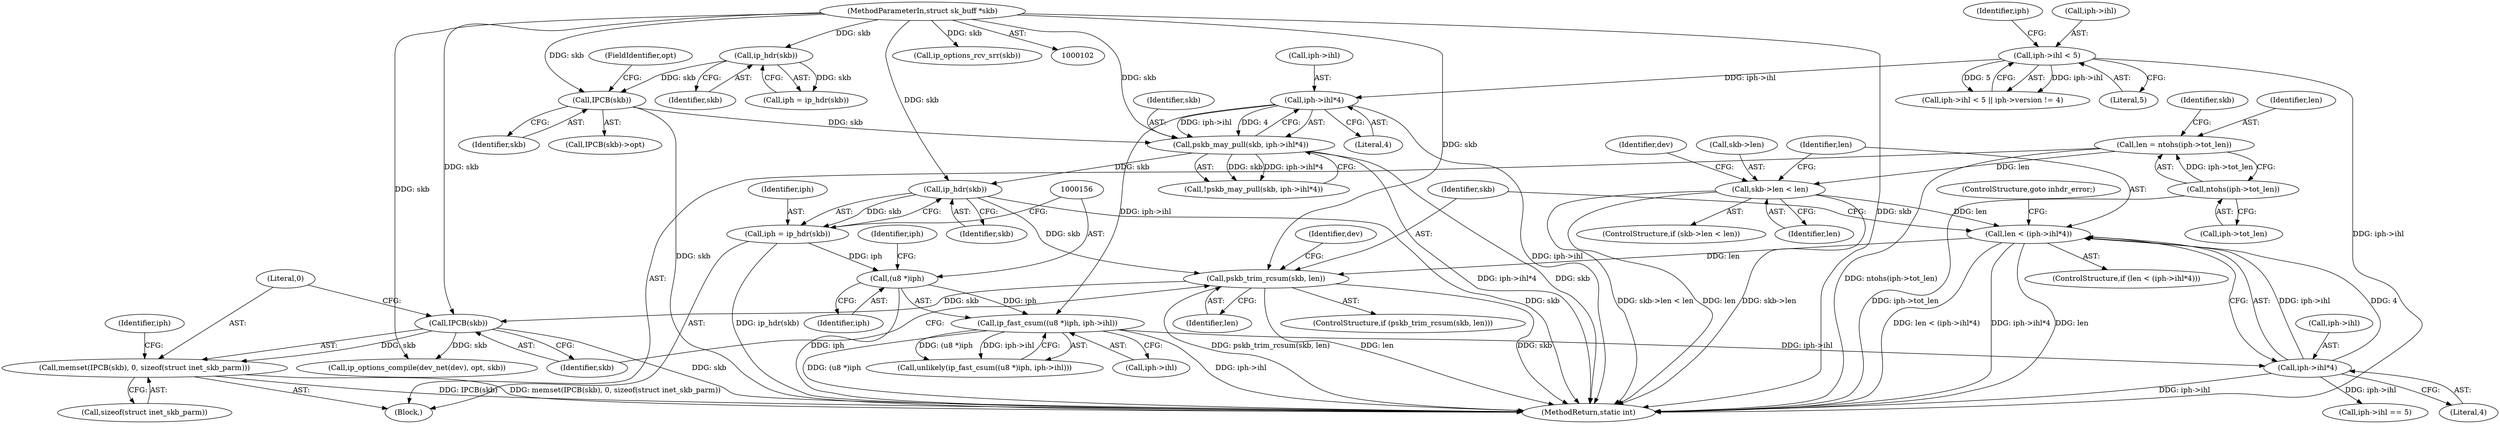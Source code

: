 digraph "0_linux_f8e9881c2aef1e982e5abc25c046820cd0b7cf64@API" {
"1000200" [label="(Call,memset(IPCB(skb), 0, sizeof(struct inet_skb_parm)))"];
"1000201" [label="(Call,IPCB(skb))"];
"1000191" [label="(Call,pskb_trim_rcsum(skb, len))"];
"1000150" [label="(Call,ip_hdr(skb))"];
"1000140" [label="(Call,pskb_may_pull(skb, iph->ihl*4))"];
"1000122" [label="(Call,IPCB(skb))"];
"1000116" [label="(Call,ip_hdr(skb))"];
"1000103" [label="(MethodParameterIn,struct sk_buff *skb)"];
"1000142" [label="(Call,iph->ihl*4)"];
"1000127" [label="(Call,iph->ihl < 5)"];
"1000182" [label="(Call,len < (iph->ihl*4))"];
"1000169" [label="(Call,skb->len < len)"];
"1000162" [label="(Call,len = ntohs(iph->tot_len))"];
"1000164" [label="(Call,ntohs(iph->tot_len))"];
"1000184" [label="(Call,iph->ihl*4)"];
"1000154" [label="(Call,ip_fast_csum((u8 *)iph, iph->ihl))"];
"1000155" [label="(Call,(u8 *)iph)"];
"1000148" [label="(Call,iph = ip_hdr(skb))"];
"1000121" [label="(Call,IPCB(skb)->opt)"];
"1000193" [label="(Identifier,len)"];
"1000204" [label="(Call,sizeof(struct inet_skb_parm))"];
"1000104" [label="(Block,)"];
"1000153" [label="(Call,unlikely(ip_fast_csum((u8 *)iph, iph->ihl)))"];
"1000126" [label="(Call,iph->ihl < 5 || iph->version != 4)"];
"1000185" [label="(Call,iph->ihl)"];
"1000157" [label="(Identifier,iph)"];
"1000151" [label="(Identifier,skb)"];
"1000124" [label="(FieldIdentifier,opt)"];
"1000148" [label="(Call,iph = ip_hdr(skb))"];
"1000158" [label="(Call,iph->ihl)"];
"1000183" [label="(Identifier,len)"];
"1000114" [label="(Call,iph = ip_hdr(skb))"];
"1000201" [label="(Call,IPCB(skb))"];
"1000177" [label="(Identifier,dev)"];
"1000103" [label="(MethodParameterIn,struct sk_buff *skb)"];
"1000146" [label="(Literal,4)"];
"1000168" [label="(ControlStructure,if (skb->len < len))"];
"1000140" [label="(Call,pskb_may_pull(skb, iph->ihl*4))"];
"1000164" [label="(Call,ntohs(iph->tot_len))"];
"1000162" [label="(Call,len = ntohs(iph->tot_len))"];
"1000171" [label="(Identifier,skb)"];
"1000266" [label="(MethodReturn,static int)"];
"1000202" [label="(Identifier,skb)"];
"1000169" [label="(Call,skb->len < len)"];
"1000122" [label="(Call,IPCB(skb))"];
"1000116" [label="(Call,ip_hdr(skb))"];
"1000131" [label="(Literal,5)"];
"1000150" [label="(Call,ip_hdr(skb))"];
"1000200" [label="(Call,memset(IPCB(skb), 0, sizeof(struct inet_skb_parm)))"];
"1000209" [label="(Identifier,iph)"];
"1000227" [label="(Call,ip_options_compile(dev_net(dev), opt, skb))"];
"1000188" [label="(Literal,4)"];
"1000197" [label="(Identifier,dev)"];
"1000181" [label="(ControlStructure,if (len < (iph->ihl*4)))"];
"1000149" [label="(Identifier,iph)"];
"1000184" [label="(Call,iph->ihl*4)"];
"1000142" [label="(Call,iph->ihl*4)"];
"1000139" [label="(Call,!pskb_may_pull(skb, iph->ihl*4))"];
"1000117" [label="(Identifier,skb)"];
"1000159" [label="(Identifier,iph)"];
"1000127" [label="(Call,iph->ihl < 5)"];
"1000163" [label="(Identifier,len)"];
"1000252" [label="(Call,ip_options_rcv_srr(skb))"];
"1000154" [label="(Call,ip_fast_csum((u8 *)iph, iph->ihl))"];
"1000155" [label="(Call,(u8 *)iph)"];
"1000182" [label="(Call,len < (iph->ihl*4))"];
"1000203" [label="(Literal,0)"];
"1000141" [label="(Identifier,skb)"];
"1000123" [label="(Identifier,skb)"];
"1000165" [label="(Call,iph->tot_len)"];
"1000143" [label="(Call,iph->ihl)"];
"1000191" [label="(Call,pskb_trim_rcsum(skb, len))"];
"1000189" [label="(ControlStructure,goto inhdr_error;)"];
"1000173" [label="(Identifier,len)"];
"1000170" [label="(Call,skb->len)"];
"1000128" [label="(Call,iph->ihl)"];
"1000190" [label="(ControlStructure,if (pskb_trim_rcsum(skb, len)))"];
"1000192" [label="(Identifier,skb)"];
"1000207" [label="(Call,iph->ihl == 5)"];
"1000134" [label="(Identifier,iph)"];
"1000200" -> "1000104"  [label="AST: "];
"1000200" -> "1000204"  [label="CFG: "];
"1000201" -> "1000200"  [label="AST: "];
"1000203" -> "1000200"  [label="AST: "];
"1000204" -> "1000200"  [label="AST: "];
"1000209" -> "1000200"  [label="CFG: "];
"1000200" -> "1000266"  [label="DDG: IPCB(skb)"];
"1000200" -> "1000266"  [label="DDG: memset(IPCB(skb), 0, sizeof(struct inet_skb_parm))"];
"1000201" -> "1000200"  [label="DDG: skb"];
"1000201" -> "1000202"  [label="CFG: "];
"1000202" -> "1000201"  [label="AST: "];
"1000203" -> "1000201"  [label="CFG: "];
"1000201" -> "1000266"  [label="DDG: skb"];
"1000191" -> "1000201"  [label="DDG: skb"];
"1000103" -> "1000201"  [label="DDG: skb"];
"1000201" -> "1000227"  [label="DDG: skb"];
"1000191" -> "1000190"  [label="AST: "];
"1000191" -> "1000193"  [label="CFG: "];
"1000192" -> "1000191"  [label="AST: "];
"1000193" -> "1000191"  [label="AST: "];
"1000197" -> "1000191"  [label="CFG: "];
"1000202" -> "1000191"  [label="CFG: "];
"1000191" -> "1000266"  [label="DDG: pskb_trim_rcsum(skb, len)"];
"1000191" -> "1000266"  [label="DDG: len"];
"1000191" -> "1000266"  [label="DDG: skb"];
"1000150" -> "1000191"  [label="DDG: skb"];
"1000103" -> "1000191"  [label="DDG: skb"];
"1000182" -> "1000191"  [label="DDG: len"];
"1000150" -> "1000148"  [label="AST: "];
"1000150" -> "1000151"  [label="CFG: "];
"1000151" -> "1000150"  [label="AST: "];
"1000148" -> "1000150"  [label="CFG: "];
"1000150" -> "1000266"  [label="DDG: skb"];
"1000150" -> "1000148"  [label="DDG: skb"];
"1000140" -> "1000150"  [label="DDG: skb"];
"1000103" -> "1000150"  [label="DDG: skb"];
"1000140" -> "1000139"  [label="AST: "];
"1000140" -> "1000142"  [label="CFG: "];
"1000141" -> "1000140"  [label="AST: "];
"1000142" -> "1000140"  [label="AST: "];
"1000139" -> "1000140"  [label="CFG: "];
"1000140" -> "1000266"  [label="DDG: iph->ihl*4"];
"1000140" -> "1000266"  [label="DDG: skb"];
"1000140" -> "1000139"  [label="DDG: skb"];
"1000140" -> "1000139"  [label="DDG: iph->ihl*4"];
"1000122" -> "1000140"  [label="DDG: skb"];
"1000103" -> "1000140"  [label="DDG: skb"];
"1000142" -> "1000140"  [label="DDG: iph->ihl"];
"1000142" -> "1000140"  [label="DDG: 4"];
"1000122" -> "1000121"  [label="AST: "];
"1000122" -> "1000123"  [label="CFG: "];
"1000123" -> "1000122"  [label="AST: "];
"1000124" -> "1000122"  [label="CFG: "];
"1000122" -> "1000266"  [label="DDG: skb"];
"1000116" -> "1000122"  [label="DDG: skb"];
"1000103" -> "1000122"  [label="DDG: skb"];
"1000116" -> "1000114"  [label="AST: "];
"1000116" -> "1000117"  [label="CFG: "];
"1000117" -> "1000116"  [label="AST: "];
"1000114" -> "1000116"  [label="CFG: "];
"1000116" -> "1000114"  [label="DDG: skb"];
"1000103" -> "1000116"  [label="DDG: skb"];
"1000103" -> "1000102"  [label="AST: "];
"1000103" -> "1000266"  [label="DDG: skb"];
"1000103" -> "1000227"  [label="DDG: skb"];
"1000103" -> "1000252"  [label="DDG: skb"];
"1000142" -> "1000146"  [label="CFG: "];
"1000143" -> "1000142"  [label="AST: "];
"1000146" -> "1000142"  [label="AST: "];
"1000142" -> "1000266"  [label="DDG: iph->ihl"];
"1000127" -> "1000142"  [label="DDG: iph->ihl"];
"1000142" -> "1000154"  [label="DDG: iph->ihl"];
"1000127" -> "1000126"  [label="AST: "];
"1000127" -> "1000131"  [label="CFG: "];
"1000128" -> "1000127"  [label="AST: "];
"1000131" -> "1000127"  [label="AST: "];
"1000134" -> "1000127"  [label="CFG: "];
"1000126" -> "1000127"  [label="CFG: "];
"1000127" -> "1000266"  [label="DDG: iph->ihl"];
"1000127" -> "1000126"  [label="DDG: iph->ihl"];
"1000127" -> "1000126"  [label="DDG: 5"];
"1000182" -> "1000181"  [label="AST: "];
"1000182" -> "1000184"  [label="CFG: "];
"1000183" -> "1000182"  [label="AST: "];
"1000184" -> "1000182"  [label="AST: "];
"1000189" -> "1000182"  [label="CFG: "];
"1000192" -> "1000182"  [label="CFG: "];
"1000182" -> "1000266"  [label="DDG: len < (iph->ihl*4)"];
"1000182" -> "1000266"  [label="DDG: iph->ihl*4"];
"1000182" -> "1000266"  [label="DDG: len"];
"1000169" -> "1000182"  [label="DDG: len"];
"1000184" -> "1000182"  [label="DDG: iph->ihl"];
"1000184" -> "1000182"  [label="DDG: 4"];
"1000169" -> "1000168"  [label="AST: "];
"1000169" -> "1000173"  [label="CFG: "];
"1000170" -> "1000169"  [label="AST: "];
"1000173" -> "1000169"  [label="AST: "];
"1000177" -> "1000169"  [label="CFG: "];
"1000183" -> "1000169"  [label="CFG: "];
"1000169" -> "1000266"  [label="DDG: skb->len < len"];
"1000169" -> "1000266"  [label="DDG: len"];
"1000169" -> "1000266"  [label="DDG: skb->len"];
"1000162" -> "1000169"  [label="DDG: len"];
"1000162" -> "1000104"  [label="AST: "];
"1000162" -> "1000164"  [label="CFG: "];
"1000163" -> "1000162"  [label="AST: "];
"1000164" -> "1000162"  [label="AST: "];
"1000171" -> "1000162"  [label="CFG: "];
"1000162" -> "1000266"  [label="DDG: ntohs(iph->tot_len)"];
"1000164" -> "1000162"  [label="DDG: iph->tot_len"];
"1000164" -> "1000165"  [label="CFG: "];
"1000165" -> "1000164"  [label="AST: "];
"1000164" -> "1000266"  [label="DDG: iph->tot_len"];
"1000184" -> "1000188"  [label="CFG: "];
"1000185" -> "1000184"  [label="AST: "];
"1000188" -> "1000184"  [label="AST: "];
"1000184" -> "1000266"  [label="DDG: iph->ihl"];
"1000154" -> "1000184"  [label="DDG: iph->ihl"];
"1000184" -> "1000207"  [label="DDG: iph->ihl"];
"1000154" -> "1000153"  [label="AST: "];
"1000154" -> "1000158"  [label="CFG: "];
"1000155" -> "1000154"  [label="AST: "];
"1000158" -> "1000154"  [label="AST: "];
"1000153" -> "1000154"  [label="CFG: "];
"1000154" -> "1000266"  [label="DDG: (u8 *)iph"];
"1000154" -> "1000266"  [label="DDG: iph->ihl"];
"1000154" -> "1000153"  [label="DDG: (u8 *)iph"];
"1000154" -> "1000153"  [label="DDG: iph->ihl"];
"1000155" -> "1000154"  [label="DDG: iph"];
"1000155" -> "1000157"  [label="CFG: "];
"1000156" -> "1000155"  [label="AST: "];
"1000157" -> "1000155"  [label="AST: "];
"1000159" -> "1000155"  [label="CFG: "];
"1000155" -> "1000266"  [label="DDG: iph"];
"1000148" -> "1000155"  [label="DDG: iph"];
"1000148" -> "1000104"  [label="AST: "];
"1000149" -> "1000148"  [label="AST: "];
"1000156" -> "1000148"  [label="CFG: "];
"1000148" -> "1000266"  [label="DDG: ip_hdr(skb)"];
}
